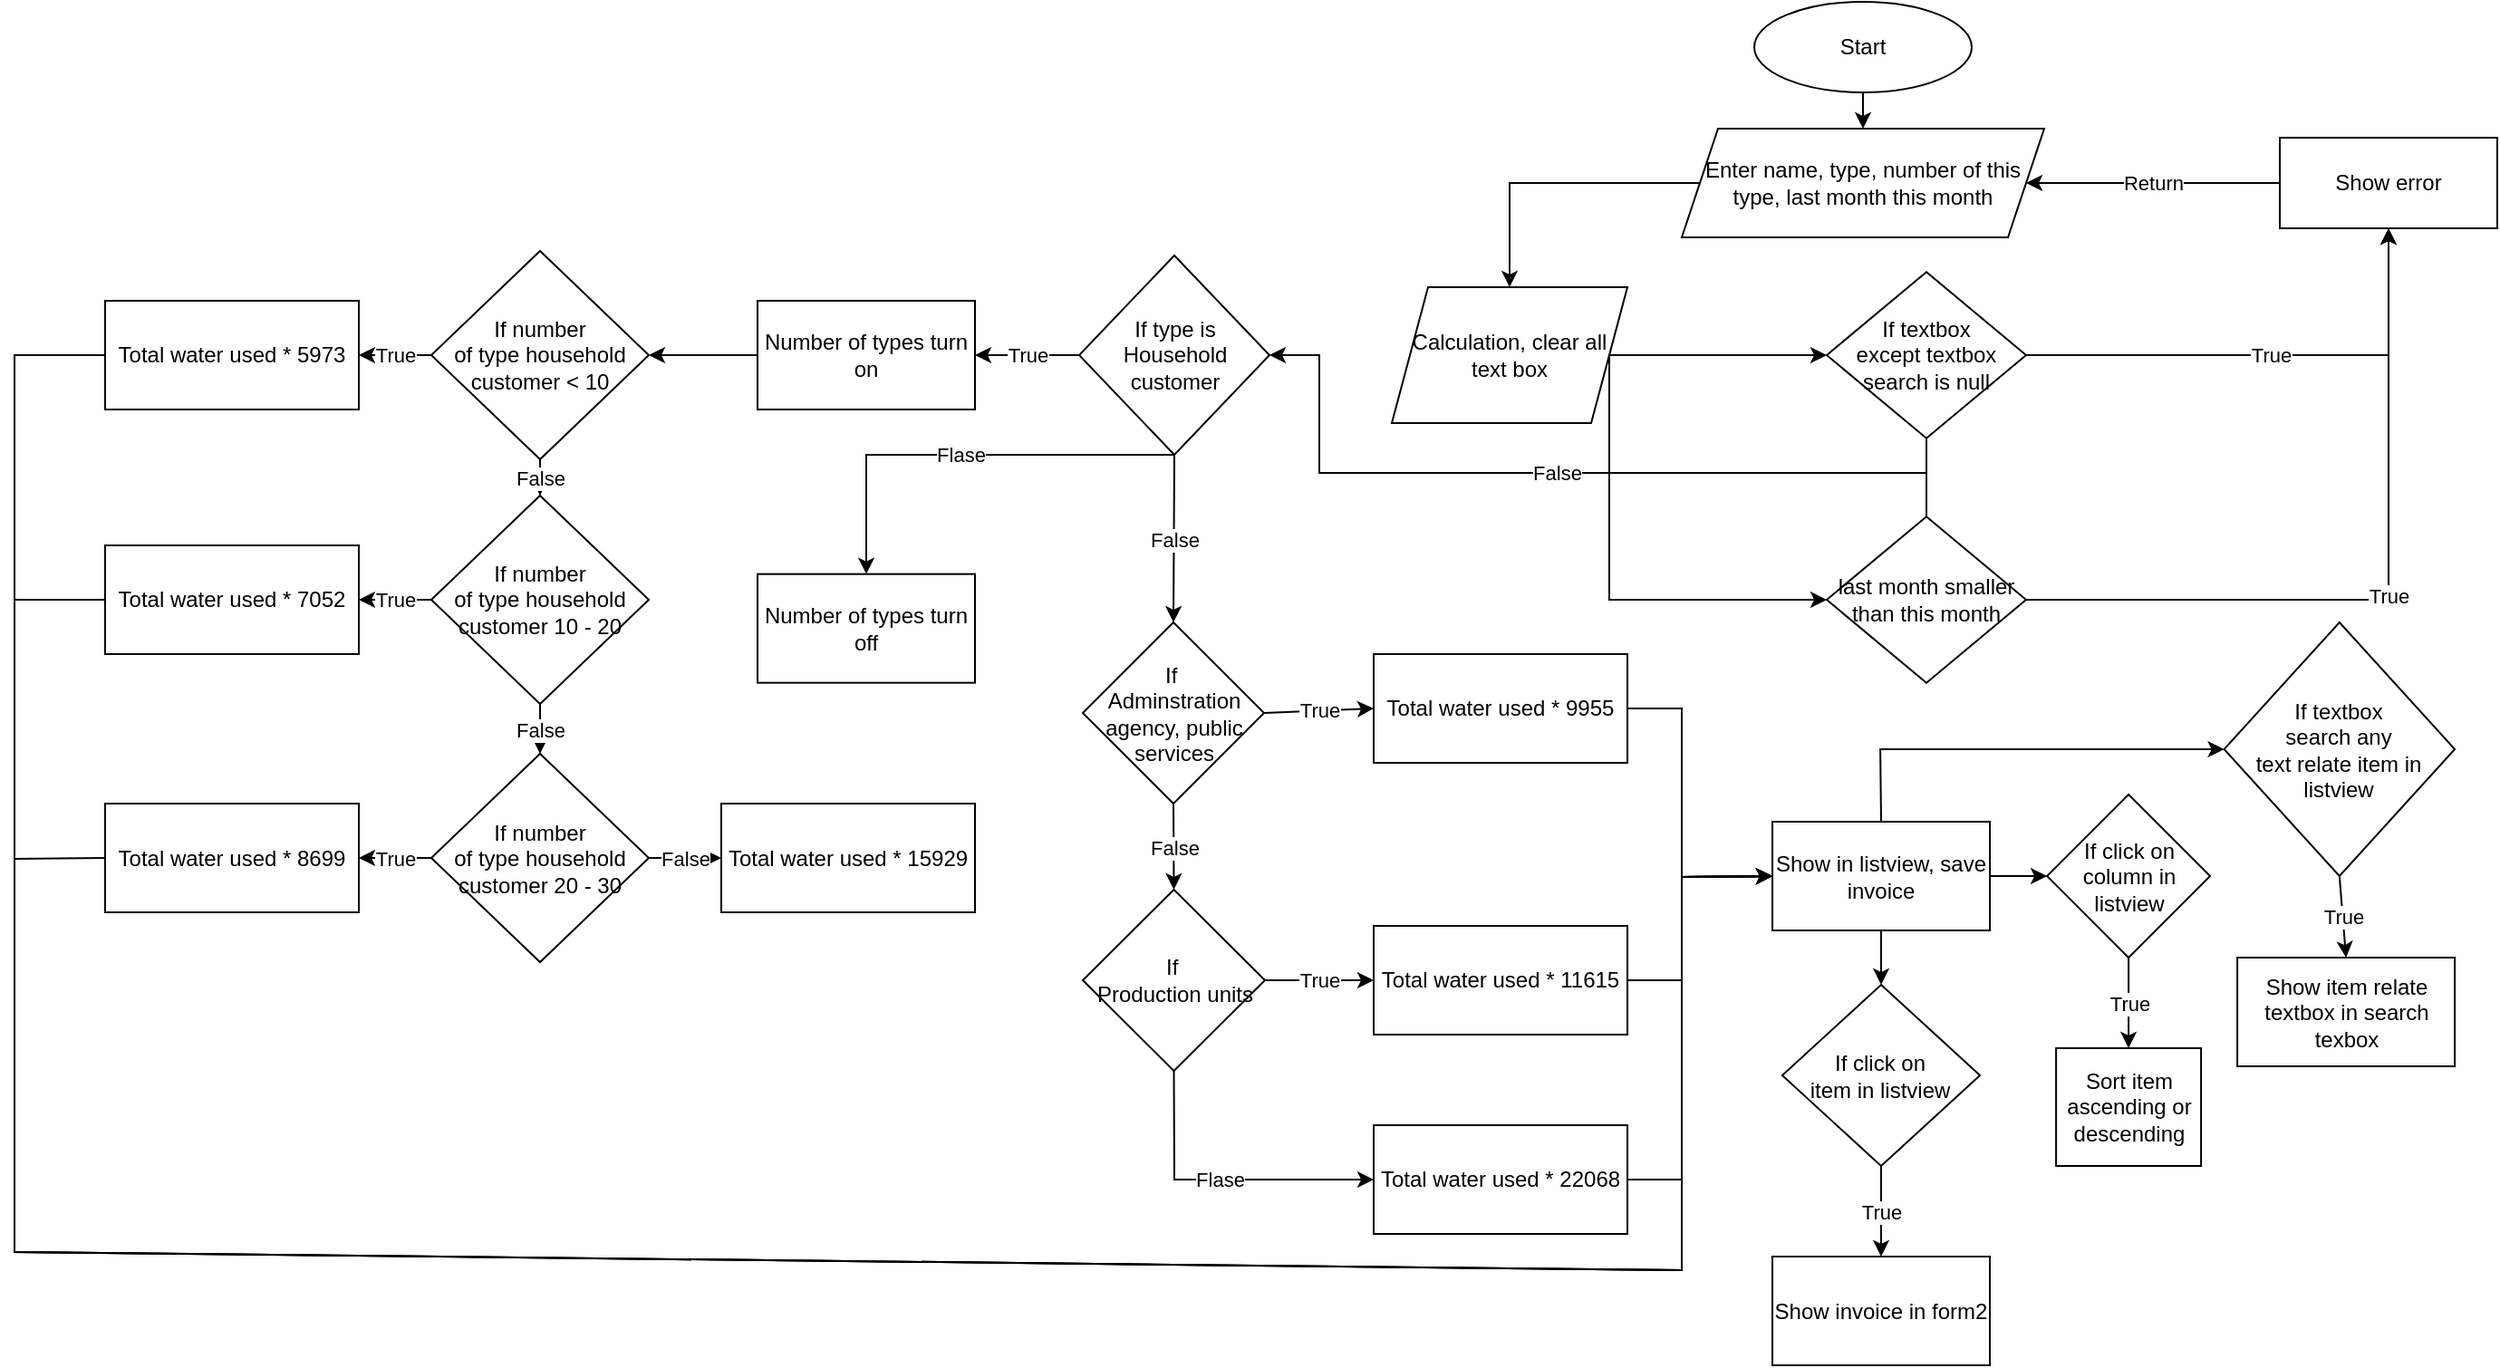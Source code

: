 <mxfile version="24.7.6">
  <diagram name="Trang-1" id="yZuxujm_6ilLiXTRFOdc">
    <mxGraphModel dx="3421" dy="728" grid="1" gridSize="10" guides="1" tooltips="1" connect="1" arrows="1" fold="1" page="1" pageScale="1" pageWidth="827" pageHeight="1169" math="0" shadow="0">
      <root>
        <mxCell id="0" />
        <mxCell id="1" parent="0" />
        <mxCell id="371iKI2jMRDPn7_yzLwZ-1" value="Start" style="ellipse;whiteSpace=wrap;html=1;" vertex="1" parent="1">
          <mxGeometry x="40" y="30" width="120" height="50" as="geometry" />
        </mxCell>
        <mxCell id="371iKI2jMRDPn7_yzLwZ-2" value="Enter name, type, number of this type, last month this month" style="shape=parallelogram;perimeter=parallelogramPerimeter;whiteSpace=wrap;html=1;fixedSize=1;size=20;" vertex="1" parent="1">
          <mxGeometry y="100" width="200" height="60" as="geometry" />
        </mxCell>
        <mxCell id="371iKI2jMRDPn7_yzLwZ-4" value="" style="endArrow=classic;html=1;rounded=0;exitX=0.5;exitY=1;exitDx=0;exitDy=0;entryX=0.5;entryY=0;entryDx=0;entryDy=0;" edge="1" parent="1" source="371iKI2jMRDPn7_yzLwZ-1" target="371iKI2jMRDPn7_yzLwZ-2">
          <mxGeometry width="50" height="50" relative="1" as="geometry">
            <mxPoint x="140" y="250" as="sourcePoint" />
            <mxPoint x="190" y="200" as="targetPoint" />
          </mxGeometry>
        </mxCell>
        <mxCell id="371iKI2jMRDPn7_yzLwZ-6" value="&lt;div&gt;&lt;div&gt;&lt;div&gt;last month smaller than this month&lt;/div&gt;&lt;/div&gt;&lt;/div&gt;" style="rhombus;whiteSpace=wrap;html=1;" vertex="1" parent="1">
          <mxGeometry x="80" y="314.16" width="110" height="91.67" as="geometry" />
        </mxCell>
        <mxCell id="371iKI2jMRDPn7_yzLwZ-10" value="" style="endArrow=classic;html=1;rounded=0;entryX=1;entryY=0.5;entryDx=0;entryDy=0;exitX=0;exitY=0.5;exitDx=0;exitDy=0;" edge="1" parent="1" source="371iKI2jMRDPn7_yzLwZ-12" target="371iKI2jMRDPn7_yzLwZ-2">
          <mxGeometry relative="1" as="geometry">
            <mxPoint x="280" y="200" as="sourcePoint" />
            <mxPoint x="280" y="130" as="targetPoint" />
            <Array as="points">
              <mxPoint x="270" y="130" />
            </Array>
          </mxGeometry>
        </mxCell>
        <mxCell id="371iKI2jMRDPn7_yzLwZ-11" value="Return" style="edgeLabel;resizable=0;html=1;;align=center;verticalAlign=middle;" connectable="0" vertex="1" parent="371iKI2jMRDPn7_yzLwZ-10">
          <mxGeometry relative="1" as="geometry" />
        </mxCell>
        <mxCell id="371iKI2jMRDPn7_yzLwZ-12" value="Show error" style="rounded=0;whiteSpace=wrap;html=1;" vertex="1" parent="1">
          <mxGeometry x="330" y="105" width="120" height="50" as="geometry" />
        </mxCell>
        <mxCell id="371iKI2jMRDPn7_yzLwZ-13" value="" style="endArrow=classic;html=1;rounded=0;exitX=0;exitY=0.5;exitDx=0;exitDy=0;entryX=1;entryY=0.5;entryDx=0;entryDy=0;" edge="1" parent="1" source="371iKI2jMRDPn7_yzLwZ-18" target="371iKI2jMRDPn7_yzLwZ-21">
          <mxGeometry relative="1" as="geometry">
            <mxPoint x="195" y="350" as="sourcePoint" />
            <mxPoint x="53" y="120" as="targetPoint" />
          </mxGeometry>
        </mxCell>
        <mxCell id="371iKI2jMRDPn7_yzLwZ-14" value="True" style="edgeLabel;resizable=0;html=1;;align=center;verticalAlign=middle;" connectable="0" vertex="1" parent="371iKI2jMRDPn7_yzLwZ-13">
          <mxGeometry relative="1" as="geometry" />
        </mxCell>
        <mxCell id="371iKI2jMRDPn7_yzLwZ-18" value="If type is Household customer" style="rhombus;whiteSpace=wrap;html=1;" vertex="1" parent="1">
          <mxGeometry x="-332.5" y="170.0" width="105" height="110" as="geometry" />
        </mxCell>
        <mxCell id="371iKI2jMRDPn7_yzLwZ-21" value="Number of types turn on" style="whiteSpace=wrap;html=1;" vertex="1" parent="1">
          <mxGeometry x="-510" y="195.0" width="120" height="60" as="geometry" />
        </mxCell>
        <mxCell id="371iKI2jMRDPn7_yzLwZ-33" value="Number of types turn off" style="rounded=0;whiteSpace=wrap;html=1;" vertex="1" parent="1">
          <mxGeometry x="-510" y="345.83" width="120" height="60" as="geometry" />
        </mxCell>
        <mxCell id="371iKI2jMRDPn7_yzLwZ-39" value="Show in listview, save invoice" style="rounded=0;whiteSpace=wrap;html=1;" vertex="1" parent="1">
          <mxGeometry x="50.01" y="482.5" width="120" height="60" as="geometry" />
        </mxCell>
        <mxCell id="371iKI2jMRDPn7_yzLwZ-41" value="If click on column in listview" style="rhombus;whiteSpace=wrap;html=1;" vertex="1" parent="1">
          <mxGeometry x="201.55" y="467.5" width="90" height="90" as="geometry" />
        </mxCell>
        <mxCell id="371iKI2jMRDPn7_yzLwZ-42" value="" style="endArrow=classic;html=1;rounded=0;entryX=0;entryY=0.5;entryDx=0;entryDy=0;exitX=1;exitY=0.5;exitDx=0;exitDy=0;" edge="1" parent="1" source="371iKI2jMRDPn7_yzLwZ-39" target="371iKI2jMRDPn7_yzLwZ-41">
          <mxGeometry width="50" height="50" relative="1" as="geometry">
            <mxPoint x="26.55" y="572.5" as="sourcePoint" />
            <mxPoint x="76.55" y="522.5" as="targetPoint" />
          </mxGeometry>
        </mxCell>
        <mxCell id="371iKI2jMRDPn7_yzLwZ-43" value="Sort item ascending or descending" style="rounded=0;whiteSpace=wrap;html=1;" vertex="1" parent="1">
          <mxGeometry x="206.55" y="607.5" width="80" height="65" as="geometry" />
        </mxCell>
        <mxCell id="371iKI2jMRDPn7_yzLwZ-47" value="" style="endArrow=classic;html=1;rounded=0;exitX=0.5;exitY=1;exitDx=0;exitDy=0;entryX=0.5;entryY=0;entryDx=0;entryDy=0;" edge="1" parent="1" source="371iKI2jMRDPn7_yzLwZ-41" target="371iKI2jMRDPn7_yzLwZ-43">
          <mxGeometry relative="1" as="geometry">
            <mxPoint x="126.55" y="602.5" as="sourcePoint" />
            <mxPoint x="226.55" y="602.5" as="targetPoint" />
          </mxGeometry>
        </mxCell>
        <mxCell id="371iKI2jMRDPn7_yzLwZ-48" value="True" style="edgeLabel;resizable=0;html=1;;align=center;verticalAlign=middle;" connectable="0" vertex="1" parent="371iKI2jMRDPn7_yzLwZ-47">
          <mxGeometry relative="1" as="geometry" />
        </mxCell>
        <mxCell id="371iKI2jMRDPn7_yzLwZ-49" value="If click on&lt;div&gt;item in listview&lt;/div&gt;" style="rhombus;whiteSpace=wrap;html=1;" vertex="1" parent="1">
          <mxGeometry x="55.46" y="572.5" width="109.09" height="100" as="geometry" />
        </mxCell>
        <mxCell id="371iKI2jMRDPn7_yzLwZ-51" value="" style="endArrow=classic;html=1;rounded=0;exitX=0.5;exitY=1;exitDx=0;exitDy=0;entryX=0.5;entryY=0;entryDx=0;entryDy=0;" edge="1" parent="1" source="371iKI2jMRDPn7_yzLwZ-49" target="371iKI2jMRDPn7_yzLwZ-53">
          <mxGeometry relative="1" as="geometry">
            <mxPoint x="26.55" y="632.5" as="sourcePoint" />
            <mxPoint x="126.55" y="632.5" as="targetPoint" />
          </mxGeometry>
        </mxCell>
        <mxCell id="371iKI2jMRDPn7_yzLwZ-52" value="True" style="edgeLabel;resizable=0;html=1;;align=center;verticalAlign=middle;" connectable="0" vertex="1" parent="371iKI2jMRDPn7_yzLwZ-51">
          <mxGeometry relative="1" as="geometry" />
        </mxCell>
        <mxCell id="371iKI2jMRDPn7_yzLwZ-53" value="Show invoice in form2" style="rounded=0;whiteSpace=wrap;html=1;" vertex="1" parent="1">
          <mxGeometry x="50" y="722.5" width="120" height="60" as="geometry" />
        </mxCell>
        <mxCell id="371iKI2jMRDPn7_yzLwZ-55" value="" style="endArrow=classic;html=1;rounded=0;entryX=0.5;entryY=0;entryDx=0;entryDy=0;exitX=0.5;exitY=1;exitDx=0;exitDy=0;" edge="1" parent="1" source="371iKI2jMRDPn7_yzLwZ-39" target="371iKI2jMRDPn7_yzLwZ-49">
          <mxGeometry width="50" height="50" relative="1" as="geometry">
            <mxPoint x="-93.45" y="722.5" as="sourcePoint" />
            <mxPoint x="-43.45" y="672.5" as="targetPoint" />
          </mxGeometry>
        </mxCell>
        <mxCell id="371iKI2jMRDPn7_yzLwZ-56" value="If textbox&lt;div&gt;search any&lt;/div&gt;&lt;div&gt;text relate item in listview&lt;/div&gt;" style="rhombus;whiteSpace=wrap;html=1;" vertex="1" parent="1">
          <mxGeometry x="299.28" y="372.5" width="127.27" height="140" as="geometry" />
        </mxCell>
        <mxCell id="371iKI2jMRDPn7_yzLwZ-57" value="If textbox&lt;div&gt;except textbox search is null&lt;/div&gt;" style="rhombus;whiteSpace=wrap;html=1;" vertex="1" parent="1">
          <mxGeometry x="80" y="179.16" width="110" height="91.67" as="geometry" />
        </mxCell>
        <mxCell id="371iKI2jMRDPn7_yzLwZ-62" value="" style="endArrow=classic;html=1;rounded=0;exitX=0.5;exitY=0;exitDx=0;exitDy=0;entryX=0;entryY=0.5;entryDx=0;entryDy=0;" edge="1" parent="1" source="371iKI2jMRDPn7_yzLwZ-39" target="371iKI2jMRDPn7_yzLwZ-56">
          <mxGeometry width="50" height="50" relative="1" as="geometry">
            <mxPoint x="-493.45" y="592.5" as="sourcePoint" />
            <mxPoint x="316.55" y="432.5" as="targetPoint" />
            <Array as="points">
              <mxPoint x="109.55" y="442.5" />
            </Array>
          </mxGeometry>
        </mxCell>
        <mxCell id="371iKI2jMRDPn7_yzLwZ-63" value="Show item relate textbox in search texbox" style="rounded=0;whiteSpace=wrap;html=1;" vertex="1" parent="1">
          <mxGeometry x="306.55" y="557.5" width="120" height="60" as="geometry" />
        </mxCell>
        <mxCell id="371iKI2jMRDPn7_yzLwZ-64" value="" style="endArrow=classic;html=1;rounded=0;exitX=0.5;exitY=1;exitDx=0;exitDy=0;entryX=0.5;entryY=0;entryDx=0;entryDy=0;" edge="1" parent="1" source="371iKI2jMRDPn7_yzLwZ-56" target="371iKI2jMRDPn7_yzLwZ-63">
          <mxGeometry relative="1" as="geometry">
            <mxPoint x="-503.45" y="582.5" as="sourcePoint" />
            <mxPoint x="-403.45" y="582.5" as="targetPoint" />
          </mxGeometry>
        </mxCell>
        <mxCell id="371iKI2jMRDPn7_yzLwZ-65" value="True" style="edgeLabel;resizable=0;html=1;;align=center;verticalAlign=middle;" connectable="0" vertex="1" parent="371iKI2jMRDPn7_yzLwZ-64">
          <mxGeometry relative="1" as="geometry" />
        </mxCell>
        <mxCell id="371iKI2jMRDPn7_yzLwZ-71" value="If number&lt;div&gt;of type household customer &amp;lt; 10&lt;/div&gt;" style="rhombus;whiteSpace=wrap;html=1;" vertex="1" parent="1">
          <mxGeometry x="-690" y="167.5" width="120" height="115" as="geometry" />
        </mxCell>
        <mxCell id="371iKI2jMRDPn7_yzLwZ-72" value="Total water used * 5973" style="rounded=0;whiteSpace=wrap;html=1;" vertex="1" parent="1">
          <mxGeometry x="-870" y="195" width="140" height="60" as="geometry" />
        </mxCell>
        <mxCell id="371iKI2jMRDPn7_yzLwZ-74" value="If number&lt;div&gt;of type household customer 10 - 20&lt;/div&gt;" style="rhombus;whiteSpace=wrap;html=1;" vertex="1" parent="1">
          <mxGeometry x="-690" y="302.5" width="120" height="115" as="geometry" />
        </mxCell>
        <mxCell id="371iKI2jMRDPn7_yzLwZ-75" value="Total water used *&amp;nbsp;7052" style="rounded=0;whiteSpace=wrap;html=1;" vertex="1" parent="1">
          <mxGeometry x="-870" y="330" width="140" height="60" as="geometry" />
        </mxCell>
        <mxCell id="371iKI2jMRDPn7_yzLwZ-76" value="If number&lt;div&gt;of type household customer 20 - 30&lt;/div&gt;" style="rhombus;whiteSpace=wrap;html=1;" vertex="1" parent="1">
          <mxGeometry x="-690" y="445" width="120" height="115" as="geometry" />
        </mxCell>
        <mxCell id="371iKI2jMRDPn7_yzLwZ-77" value="Total water used *&amp;nbsp;8699" style="rounded=0;whiteSpace=wrap;html=1;" vertex="1" parent="1">
          <mxGeometry x="-870" y="472.5" width="140" height="60" as="geometry" />
        </mxCell>
        <mxCell id="371iKI2jMRDPn7_yzLwZ-79" value="&lt;div style=&quot;text-align: start;&quot;&gt;&lt;span style=&quot;background-color: initial;&quot;&gt;Total water used *&amp;nbsp;&lt;/span&gt;&lt;span style=&quot;background-color: initial; text-align: center;&quot;&gt;15929&lt;/span&gt;&lt;span style=&quot;background-color: initial; text-wrap: nowrap; color: rgba(0, 0, 0, 0); font-family: monospace; font-size: 0px;&quot;&gt;%3CmxGraphModel%3E%3Croot%3E%3CmxCell%20id%3D%220%22%2F%3E%3CmxCell%20id%3D%221%22%20parent%3D%220%22%2F%3E%3CmxCell%20id%3D%222%22%20value%3D%22Total%20water%20used%20*%26amp%3Bnbsp%3B8699%22%20style%3D%22rounded%3D0%3BwhiteSpace%3Dwrap%3Bhtml%3D1%3B%22%20vertex%3D%221%22%20parent%3D%221%22%3E%3CmxGeometry%20x%3D%22-610%22%20y%3D%22150%22%20width%3D%22140%22%20height%3D%2260%22%20as%3D%22geometry%22%2F%3E%3C%2FmxCell%3E%3C%2Froot%3E%3C%2FmxGraphModel%3E&lt;/span&gt;&lt;span style=&quot;background-color: initial; text-wrap: nowrap; color: rgba(0, 0, 0, 0); font-family: monospace; font-size: 0px;&quot;&gt;%3CmxGraphModel%3E%3Croot%3E%3CmxCell%20id%3D%220%22%2F%3E%3CmxCell%20id%3D%221%22%20parent%3D%220%22%2F%3E%3CmxCell%20id%3D%222%22%20value%3D%22Total%20water%20used%20*%26amp%3Bnbsp%3B8699%22%20style%3D%22rounded%3D0%3BwhiteSpace%3Dwrap%3Bhtml%3D1%3B%22%20vertex%3D%221%22%20parent%3D%221%22%3E%3CmxGeometry%20x%3D%22-610%22%20y%3D%22150%22%20width%3D%22140%22%20height%3D%2260%22%20as%3D%22geometry%22%2F%3E%3C%2FmxCell%3E%3C%2Froot%3E%3C%2FmxGraphModel%3E&lt;/span&gt;&lt;span style=&quot;background-color: initial; text-wrap: nowrap; font-size: 0px;&quot;&gt;&lt;font face=&quot;monospace&quot; color=&quot;rgba(0, 0, 0, 0)&quot;&gt;15929&lt;/font&gt;&lt;/span&gt;&lt;/div&gt;" style="rounded=0;whiteSpace=wrap;html=1;" vertex="1" parent="1">
          <mxGeometry x="-530" y="472.5" width="140" height="60" as="geometry" />
        </mxCell>
        <mxCell id="371iKI2jMRDPn7_yzLwZ-88" value="" style="endArrow=classic;html=1;rounded=0;entryX=1;entryY=0.5;entryDx=0;entryDy=0;exitX=0;exitY=0.5;exitDx=0;exitDy=0;" edge="1" parent="1" source="371iKI2jMRDPn7_yzLwZ-76" target="371iKI2jMRDPn7_yzLwZ-77">
          <mxGeometry relative="1" as="geometry">
            <mxPoint x="-990" y="365" as="sourcePoint" />
            <mxPoint x="-890" y="365" as="targetPoint" />
          </mxGeometry>
        </mxCell>
        <mxCell id="371iKI2jMRDPn7_yzLwZ-89" value="True" style="edgeLabel;resizable=0;html=1;;align=center;verticalAlign=middle;" connectable="0" vertex="1" parent="371iKI2jMRDPn7_yzLwZ-88">
          <mxGeometry relative="1" as="geometry" />
        </mxCell>
        <mxCell id="371iKI2jMRDPn7_yzLwZ-90" value="" style="endArrow=classic;html=1;rounded=0;entryX=1;entryY=0.5;entryDx=0;entryDy=0;exitX=0;exitY=0.5;exitDx=0;exitDy=0;" edge="1" parent="1" source="371iKI2jMRDPn7_yzLwZ-74" target="371iKI2jMRDPn7_yzLwZ-75">
          <mxGeometry relative="1" as="geometry">
            <mxPoint x="-690" y="358" as="sourcePoint" />
            <mxPoint x="-940" y="135" as="targetPoint" />
          </mxGeometry>
        </mxCell>
        <mxCell id="371iKI2jMRDPn7_yzLwZ-91" value="True" style="edgeLabel;resizable=0;html=1;;align=center;verticalAlign=middle;" connectable="0" vertex="1" parent="371iKI2jMRDPn7_yzLwZ-90">
          <mxGeometry relative="1" as="geometry" />
        </mxCell>
        <mxCell id="371iKI2jMRDPn7_yzLwZ-92" value="" style="endArrow=classic;html=1;rounded=0;entryX=1;entryY=0.5;entryDx=0;entryDy=0;exitX=0;exitY=0.5;exitDx=0;exitDy=0;" edge="1" parent="1" source="371iKI2jMRDPn7_yzLwZ-71" target="371iKI2jMRDPn7_yzLwZ-72">
          <mxGeometry relative="1" as="geometry">
            <mxPoint x="-790" y="175" as="sourcePoint" />
            <mxPoint x="-790" y="135" as="targetPoint" />
          </mxGeometry>
        </mxCell>
        <mxCell id="371iKI2jMRDPn7_yzLwZ-93" value="True" style="edgeLabel;resizable=0;html=1;;align=center;verticalAlign=middle;" connectable="0" vertex="1" parent="371iKI2jMRDPn7_yzLwZ-92">
          <mxGeometry relative="1" as="geometry" />
        </mxCell>
        <mxCell id="371iKI2jMRDPn7_yzLwZ-96" value="" style="endArrow=classic;html=1;rounded=0;entryX=0.5;entryY=0;entryDx=0;entryDy=0;exitX=0.5;exitY=1;exitDx=0;exitDy=0;" edge="1" parent="1" source="371iKI2jMRDPn7_yzLwZ-74" target="371iKI2jMRDPn7_yzLwZ-76">
          <mxGeometry relative="1" as="geometry">
            <mxPoint x="-1010" y="495" as="sourcePoint" />
            <mxPoint x="-910" y="495" as="targetPoint" />
          </mxGeometry>
        </mxCell>
        <mxCell id="371iKI2jMRDPn7_yzLwZ-97" value="False" style="edgeLabel;resizable=0;html=1;;align=center;verticalAlign=middle;" connectable="0" vertex="1" parent="371iKI2jMRDPn7_yzLwZ-96">
          <mxGeometry relative="1" as="geometry" />
        </mxCell>
        <mxCell id="371iKI2jMRDPn7_yzLwZ-98" value="" style="endArrow=classic;html=1;rounded=0;entryX=0.5;entryY=0;entryDx=0;entryDy=0;exitX=0.5;exitY=1;exitDx=0;exitDy=0;" edge="1" parent="1" source="371iKI2jMRDPn7_yzLwZ-71" target="371iKI2jMRDPn7_yzLwZ-74">
          <mxGeometry relative="1" as="geometry">
            <mxPoint x="-850" y="233" as="sourcePoint" />
            <mxPoint x="-910" y="233" as="targetPoint" />
          </mxGeometry>
        </mxCell>
        <mxCell id="371iKI2jMRDPn7_yzLwZ-99" value="False" style="edgeLabel;resizable=0;html=1;;align=center;verticalAlign=middle;" connectable="0" vertex="1" parent="371iKI2jMRDPn7_yzLwZ-98">
          <mxGeometry relative="1" as="geometry" />
        </mxCell>
        <mxCell id="371iKI2jMRDPn7_yzLwZ-104" value="" style="endArrow=classic;html=1;rounded=0;exitX=0.5;exitY=1;exitDx=0;exitDy=0;entryX=0.5;entryY=0;entryDx=0;entryDy=0;" edge="1" parent="1" source="371iKI2jMRDPn7_yzLwZ-18" target="371iKI2jMRDPn7_yzLwZ-33">
          <mxGeometry relative="1" as="geometry">
            <mxPoint x="-323" y="367" as="sourcePoint" />
            <mxPoint x="-370" y="370" as="targetPoint" />
            <Array as="points">
              <mxPoint x="-450" y="280" />
            </Array>
          </mxGeometry>
        </mxCell>
        <mxCell id="371iKI2jMRDPn7_yzLwZ-105" value="Flase" style="edgeLabel;resizable=0;html=1;;align=center;verticalAlign=middle;" connectable="0" vertex="1" parent="371iKI2jMRDPn7_yzLwZ-104">
          <mxGeometry relative="1" as="geometry" />
        </mxCell>
        <mxCell id="371iKI2jMRDPn7_yzLwZ-107" value="If&amp;nbsp;&lt;div&gt;Adminstration agency, public services&lt;/div&gt;" style="rhombus;whiteSpace=wrap;html=1;" vertex="1" parent="1">
          <mxGeometry x="-330.5" y="372.5" width="100" height="100" as="geometry" />
        </mxCell>
        <mxCell id="371iKI2jMRDPn7_yzLwZ-116" value="" style="endArrow=classic;html=1;rounded=0;entryX=1;entryY=0.5;entryDx=0;entryDy=0;exitX=0;exitY=0.5;exitDx=0;exitDy=0;" edge="1" parent="1" source="371iKI2jMRDPn7_yzLwZ-21" target="371iKI2jMRDPn7_yzLwZ-71">
          <mxGeometry width="50" height="50" relative="1" as="geometry">
            <mxPoint x="-670" y="340" as="sourcePoint" />
            <mxPoint x="-620" y="290" as="targetPoint" />
          </mxGeometry>
        </mxCell>
        <mxCell id="371iKI2jMRDPn7_yzLwZ-117" value="Calculation, clear all text box" style="shape=parallelogram;perimeter=parallelogramPerimeter;whiteSpace=wrap;html=1;fixedSize=1;" vertex="1" parent="1">
          <mxGeometry x="-160" y="187.5" width="130" height="75" as="geometry" />
        </mxCell>
        <mxCell id="371iKI2jMRDPn7_yzLwZ-118" value="" style="endArrow=classic;html=1;rounded=0;exitX=1;exitY=0.5;exitDx=0;exitDy=0;entryX=0;entryY=0.5;entryDx=0;entryDy=0;" edge="1" parent="1" source="371iKI2jMRDPn7_yzLwZ-76" target="371iKI2jMRDPn7_yzLwZ-79">
          <mxGeometry relative="1" as="geometry">
            <mxPoint x="-650" y="610" as="sourcePoint" />
            <mxPoint x="-550" y="610" as="targetPoint" />
          </mxGeometry>
        </mxCell>
        <mxCell id="371iKI2jMRDPn7_yzLwZ-119" value="False" style="edgeLabel;resizable=0;html=1;;align=center;verticalAlign=middle;" connectable="0" vertex="1" parent="371iKI2jMRDPn7_yzLwZ-118">
          <mxGeometry relative="1" as="geometry" />
        </mxCell>
        <mxCell id="371iKI2jMRDPn7_yzLwZ-122" value="" style="endArrow=classic;html=1;rounded=0;entryX=0;entryY=0.5;entryDx=0;entryDy=0;exitX=1;exitY=0.5;exitDx=0;exitDy=0;" edge="1" parent="1" source="371iKI2jMRDPn7_yzLwZ-117" target="371iKI2jMRDPn7_yzLwZ-57">
          <mxGeometry width="50" height="50" relative="1" as="geometry">
            <mxPoint x="-80" y="310" as="sourcePoint" />
            <mxPoint x="-30" y="260" as="targetPoint" />
          </mxGeometry>
        </mxCell>
        <mxCell id="371iKI2jMRDPn7_yzLwZ-123" value="" style="endArrow=classic;html=1;rounded=0;exitX=1;exitY=0.5;exitDx=0;exitDy=0;entryX=0;entryY=0.5;entryDx=0;entryDy=0;" edge="1" parent="1" source="371iKI2jMRDPn7_yzLwZ-117" target="371iKI2jMRDPn7_yzLwZ-6">
          <mxGeometry width="50" height="50" relative="1" as="geometry">
            <mxPoint x="-10" y="360" as="sourcePoint" />
            <mxPoint x="40" y="310" as="targetPoint" />
            <Array as="points">
              <mxPoint x="-40" y="360" />
            </Array>
          </mxGeometry>
        </mxCell>
        <mxCell id="371iKI2jMRDPn7_yzLwZ-124" value="" style="endArrow=classic;html=1;rounded=0;exitX=1;exitY=0.5;exitDx=0;exitDy=0;entryX=0.5;entryY=1;entryDx=0;entryDy=0;" edge="1" parent="1" source="371iKI2jMRDPn7_yzLwZ-57" target="371iKI2jMRDPn7_yzLwZ-12">
          <mxGeometry relative="1" as="geometry">
            <mxPoint x="540" y="290" as="sourcePoint" />
            <mxPoint x="640" y="290" as="targetPoint" />
            <Array as="points">
              <mxPoint x="390" y="225" />
            </Array>
          </mxGeometry>
        </mxCell>
        <mxCell id="371iKI2jMRDPn7_yzLwZ-125" value="True" style="edgeLabel;resizable=0;html=1;;align=center;verticalAlign=middle;" connectable="0" vertex="1" parent="371iKI2jMRDPn7_yzLwZ-124">
          <mxGeometry relative="1" as="geometry" />
        </mxCell>
        <mxCell id="371iKI2jMRDPn7_yzLwZ-126" value="" style="endArrow=classic;html=1;rounded=0;entryX=0.5;entryY=1;entryDx=0;entryDy=0;" edge="1" parent="1" source="371iKI2jMRDPn7_yzLwZ-6" target="371iKI2jMRDPn7_yzLwZ-12">
          <mxGeometry relative="1" as="geometry">
            <mxPoint x="190" y="370" as="sourcePoint" />
            <mxPoint x="390" y="300" as="targetPoint" />
            <Array as="points">
              <mxPoint x="390" y="360" />
            </Array>
          </mxGeometry>
        </mxCell>
        <mxCell id="371iKI2jMRDPn7_yzLwZ-127" value="True" style="edgeLabel;resizable=0;html=1;;align=center;verticalAlign=middle;" connectable="0" vertex="1" parent="371iKI2jMRDPn7_yzLwZ-126">
          <mxGeometry relative="1" as="geometry" />
        </mxCell>
        <mxCell id="371iKI2jMRDPn7_yzLwZ-128" value="Total water used * 9955" style="rounded=0;whiteSpace=wrap;html=1;" vertex="1" parent="1">
          <mxGeometry x="-170" y="390" width="140" height="60" as="geometry" />
        </mxCell>
        <mxCell id="371iKI2jMRDPn7_yzLwZ-131" value="" style="endArrow=classic;html=1;rounded=0;entryX=0.5;entryY=0;entryDx=0;entryDy=0;" edge="1" parent="1" target="371iKI2jMRDPn7_yzLwZ-107">
          <mxGeometry relative="1" as="geometry">
            <mxPoint x="-280" y="280" as="sourcePoint" />
            <mxPoint x="-280" y="370" as="targetPoint" />
          </mxGeometry>
        </mxCell>
        <mxCell id="371iKI2jMRDPn7_yzLwZ-132" value="False" style="edgeLabel;resizable=0;html=1;;align=center;verticalAlign=middle;" connectable="0" vertex="1" parent="371iKI2jMRDPn7_yzLwZ-131">
          <mxGeometry relative="1" as="geometry" />
        </mxCell>
        <mxCell id="371iKI2jMRDPn7_yzLwZ-133" value="" style="endArrow=classic;html=1;rounded=0;exitX=1;exitY=0.5;exitDx=0;exitDy=0;entryX=0;entryY=0.5;entryDx=0;entryDy=0;" edge="1" parent="1" source="371iKI2jMRDPn7_yzLwZ-107" target="371iKI2jMRDPn7_yzLwZ-128">
          <mxGeometry relative="1" as="geometry">
            <mxPoint x="-250" y="560" as="sourcePoint" />
            <mxPoint x="-150" y="560" as="targetPoint" />
          </mxGeometry>
        </mxCell>
        <mxCell id="371iKI2jMRDPn7_yzLwZ-134" value="True" style="edgeLabel;resizable=0;html=1;;align=center;verticalAlign=middle;" connectable="0" vertex="1" parent="371iKI2jMRDPn7_yzLwZ-133">
          <mxGeometry relative="1" as="geometry" />
        </mxCell>
        <mxCell id="371iKI2jMRDPn7_yzLwZ-135" value="If&amp;nbsp;&lt;div&gt;Production units&lt;/div&gt;" style="rhombus;whiteSpace=wrap;html=1;" vertex="1" parent="1">
          <mxGeometry x="-330.5" y="520" width="100.5" height="100" as="geometry" />
        </mxCell>
        <mxCell id="371iKI2jMRDPn7_yzLwZ-136" value="" style="endArrow=classic;html=1;rounded=0;entryX=0.5;entryY=0;entryDx=0;entryDy=0;exitX=0.5;exitY=1;exitDx=0;exitDy=0;" edge="1" parent="1" source="371iKI2jMRDPn7_yzLwZ-107" target="371iKI2jMRDPn7_yzLwZ-135">
          <mxGeometry relative="1" as="geometry">
            <mxPoint x="-270" y="290" as="sourcePoint" />
            <mxPoint x="-270" y="383" as="targetPoint" />
          </mxGeometry>
        </mxCell>
        <mxCell id="371iKI2jMRDPn7_yzLwZ-137" value="False" style="edgeLabel;resizable=0;html=1;;align=center;verticalAlign=middle;" connectable="0" vertex="1" parent="371iKI2jMRDPn7_yzLwZ-136">
          <mxGeometry relative="1" as="geometry" />
        </mxCell>
        <mxCell id="371iKI2jMRDPn7_yzLwZ-139" value="" style="endArrow=classic;html=1;rounded=0;entryX=0;entryY=0.5;entryDx=0;entryDy=0;exitX=1;exitY=0.5;exitDx=0;exitDy=0;" edge="1" parent="1" source="371iKI2jMRDPn7_yzLwZ-135" target="371iKI2jMRDPn7_yzLwZ-141">
          <mxGeometry relative="1" as="geometry">
            <mxPoint x="-335.5" y="656.94" as="sourcePoint" />
            <mxPoint x="-235.5" y="656.94" as="targetPoint" />
          </mxGeometry>
        </mxCell>
        <mxCell id="371iKI2jMRDPn7_yzLwZ-140" value="True" style="edgeLabel;resizable=0;html=1;;align=center;verticalAlign=middle;" connectable="0" vertex="1" parent="371iKI2jMRDPn7_yzLwZ-139">
          <mxGeometry relative="1" as="geometry" />
        </mxCell>
        <mxCell id="371iKI2jMRDPn7_yzLwZ-141" value="Total water used *&amp;nbsp;11615" style="rounded=0;whiteSpace=wrap;html=1;" vertex="1" parent="1">
          <mxGeometry x="-170" y="540" width="140" height="60" as="geometry" />
        </mxCell>
        <mxCell id="371iKI2jMRDPn7_yzLwZ-142" value="" style="endArrow=classic;html=1;rounded=0;exitX=0.5;exitY=1;exitDx=0;exitDy=0;entryX=0;entryY=0.5;entryDx=0;entryDy=0;" edge="1" parent="1" source="371iKI2jMRDPn7_yzLwZ-135" target="371iKI2jMRDPn7_yzLwZ-146">
          <mxGeometry relative="1" as="geometry">
            <mxPoint x="-520" y="750" as="sourcePoint" />
            <mxPoint x="-170" y="680" as="targetPoint" />
            <Array as="points">
              <mxPoint x="-280" y="680" />
            </Array>
          </mxGeometry>
        </mxCell>
        <mxCell id="371iKI2jMRDPn7_yzLwZ-143" value="Flase" style="edgeLabel;resizable=0;html=1;;align=center;verticalAlign=middle;" connectable="0" vertex="1" parent="371iKI2jMRDPn7_yzLwZ-142">
          <mxGeometry relative="1" as="geometry" />
        </mxCell>
        <mxCell id="371iKI2jMRDPn7_yzLwZ-146" value="Total water used *&amp;nbsp;22068" style="rounded=0;whiteSpace=wrap;html=1;" vertex="1" parent="1">
          <mxGeometry x="-170" y="650" width="140" height="60" as="geometry" />
        </mxCell>
        <mxCell id="371iKI2jMRDPn7_yzLwZ-151" value="" style="endArrow=classic;html=1;rounded=0;exitX=0;exitY=0.5;exitDx=0;exitDy=0;entryX=0;entryY=0.5;entryDx=0;entryDy=0;" edge="1" parent="1" source="371iKI2jMRDPn7_yzLwZ-72" target="371iKI2jMRDPn7_yzLwZ-39">
          <mxGeometry width="50" height="50" relative="1" as="geometry">
            <mxPoint x="-750" y="730" as="sourcePoint" />
            <mxPoint x="130" y="720" as="targetPoint" />
            <Array as="points">
              <mxPoint x="-920" y="225" />
              <mxPoint x="-920" y="720" />
              <mxPoint y="730" />
              <mxPoint y="513" />
            </Array>
          </mxGeometry>
        </mxCell>
        <mxCell id="371iKI2jMRDPn7_yzLwZ-153" value="" style="endArrow=classic;html=1;rounded=0;entryX=0;entryY=0.5;entryDx=0;entryDy=0;exitX=1;exitY=0.5;exitDx=0;exitDy=0;" edge="1" parent="1" source="371iKI2jMRDPn7_yzLwZ-146" target="371iKI2jMRDPn7_yzLwZ-39">
          <mxGeometry width="50" height="50" relative="1" as="geometry">
            <mxPoint x="60" y="630" as="sourcePoint" />
            <mxPoint x="110" y="580" as="targetPoint" />
            <Array as="points">
              <mxPoint y="680" />
              <mxPoint y="513" />
            </Array>
          </mxGeometry>
        </mxCell>
        <mxCell id="371iKI2jMRDPn7_yzLwZ-154" value="" style="endArrow=classic;html=1;rounded=0;entryX=0;entryY=0.5;entryDx=0;entryDy=0;exitX=1;exitY=0.5;exitDx=0;exitDy=0;" edge="1" parent="1" source="371iKI2jMRDPn7_yzLwZ-141" target="371iKI2jMRDPn7_yzLwZ-39">
          <mxGeometry width="50" height="50" relative="1" as="geometry">
            <mxPoint x="50" y="600" as="sourcePoint" />
            <mxPoint x="100" y="550" as="targetPoint" />
            <Array as="points">
              <mxPoint y="570" />
              <mxPoint y="513" />
            </Array>
          </mxGeometry>
        </mxCell>
        <mxCell id="371iKI2jMRDPn7_yzLwZ-155" value="" style="endArrow=classic;html=1;rounded=0;entryX=0;entryY=0.5;entryDx=0;entryDy=0;exitX=1;exitY=0.5;exitDx=0;exitDy=0;" edge="1" parent="1" source="371iKI2jMRDPn7_yzLwZ-128" target="371iKI2jMRDPn7_yzLwZ-39">
          <mxGeometry width="50" height="50" relative="1" as="geometry">
            <mxPoint x="150" y="530" as="sourcePoint" />
            <mxPoint x="200" y="480" as="targetPoint" />
            <Array as="points">
              <mxPoint y="420" />
              <mxPoint y="513" />
            </Array>
          </mxGeometry>
        </mxCell>
        <mxCell id="371iKI2jMRDPn7_yzLwZ-156" value="" style="endArrow=classic;html=1;rounded=0;exitX=0;exitY=0.5;exitDx=0;exitDy=0;entryX=0;entryY=0.5;entryDx=0;entryDy=0;" edge="1" parent="1" source="371iKI2jMRDPn7_yzLwZ-75" target="371iKI2jMRDPn7_yzLwZ-39">
          <mxGeometry width="50" height="50" relative="1" as="geometry">
            <mxPoint x="-700" y="680" as="sourcePoint" />
            <mxPoint x="-370" y="690" as="targetPoint" />
            <Array as="points">
              <mxPoint x="-920" y="360" />
              <mxPoint x="-920" y="720" />
              <mxPoint y="730" />
              <mxPoint y="513" />
            </Array>
          </mxGeometry>
        </mxCell>
        <mxCell id="371iKI2jMRDPn7_yzLwZ-157" value="" style="endArrow=classic;html=1;rounded=0;exitX=0;exitY=0.5;exitDx=0;exitDy=0;entryX=0;entryY=0.5;entryDx=0;entryDy=0;" edge="1" parent="1" source="371iKI2jMRDPn7_yzLwZ-77" target="371iKI2jMRDPn7_yzLwZ-39">
          <mxGeometry width="50" height="50" relative="1" as="geometry">
            <mxPoint x="-860" y="630" as="sourcePoint" />
            <mxPoint x="-470" y="660" as="targetPoint" />
            <Array as="points">
              <mxPoint x="-920" y="503" />
              <mxPoint x="-920" y="720" />
              <mxPoint y="730" />
              <mxPoint y="513" />
            </Array>
          </mxGeometry>
        </mxCell>
        <mxCell id="371iKI2jMRDPn7_yzLwZ-158" value="" style="endArrow=classic;html=1;rounded=0;exitX=0;exitY=0.5;exitDx=0;exitDy=0;entryX=0.5;entryY=0;entryDx=0;entryDy=0;" edge="1" parent="1" source="371iKI2jMRDPn7_yzLwZ-2" target="371iKI2jMRDPn7_yzLwZ-117">
          <mxGeometry width="50" height="50" relative="1" as="geometry">
            <mxPoint x="-300" y="30" as="sourcePoint" />
            <mxPoint x="-250" y="-20" as="targetPoint" />
            <Array as="points">
              <mxPoint x="-95" y="130" />
            </Array>
          </mxGeometry>
        </mxCell>
        <mxCell id="371iKI2jMRDPn7_yzLwZ-159" value="" style="endArrow=classic;html=1;rounded=0;entryX=1;entryY=0.5;entryDx=0;entryDy=0;exitX=0.5;exitY=1;exitDx=0;exitDy=0;" edge="1" parent="1" source="371iKI2jMRDPn7_yzLwZ-57" target="371iKI2jMRDPn7_yzLwZ-18">
          <mxGeometry relative="1" as="geometry">
            <mxPoint x="130" y="290" as="sourcePoint" />
            <mxPoint x="-110" y="320" as="targetPoint" />
            <Array as="points">
              <mxPoint x="135" y="290" />
              <mxPoint x="-200" y="290" />
              <mxPoint x="-200" y="225" />
            </Array>
          </mxGeometry>
        </mxCell>
        <mxCell id="371iKI2jMRDPn7_yzLwZ-160" value="False" style="edgeLabel;resizable=0;html=1;;align=center;verticalAlign=middle;" connectable="0" vertex="1" parent="371iKI2jMRDPn7_yzLwZ-159">
          <mxGeometry relative="1" as="geometry" />
        </mxCell>
        <mxCell id="371iKI2jMRDPn7_yzLwZ-164" value="" style="endArrow=none;html=1;rounded=0;exitX=0.5;exitY=0;exitDx=0;exitDy=0;" edge="1" parent="1" source="371iKI2jMRDPn7_yzLwZ-6">
          <mxGeometry width="50" height="50" relative="1" as="geometry">
            <mxPoint x="40" y="350" as="sourcePoint" />
            <mxPoint x="135" y="290" as="targetPoint" />
          </mxGeometry>
        </mxCell>
      </root>
    </mxGraphModel>
  </diagram>
</mxfile>

